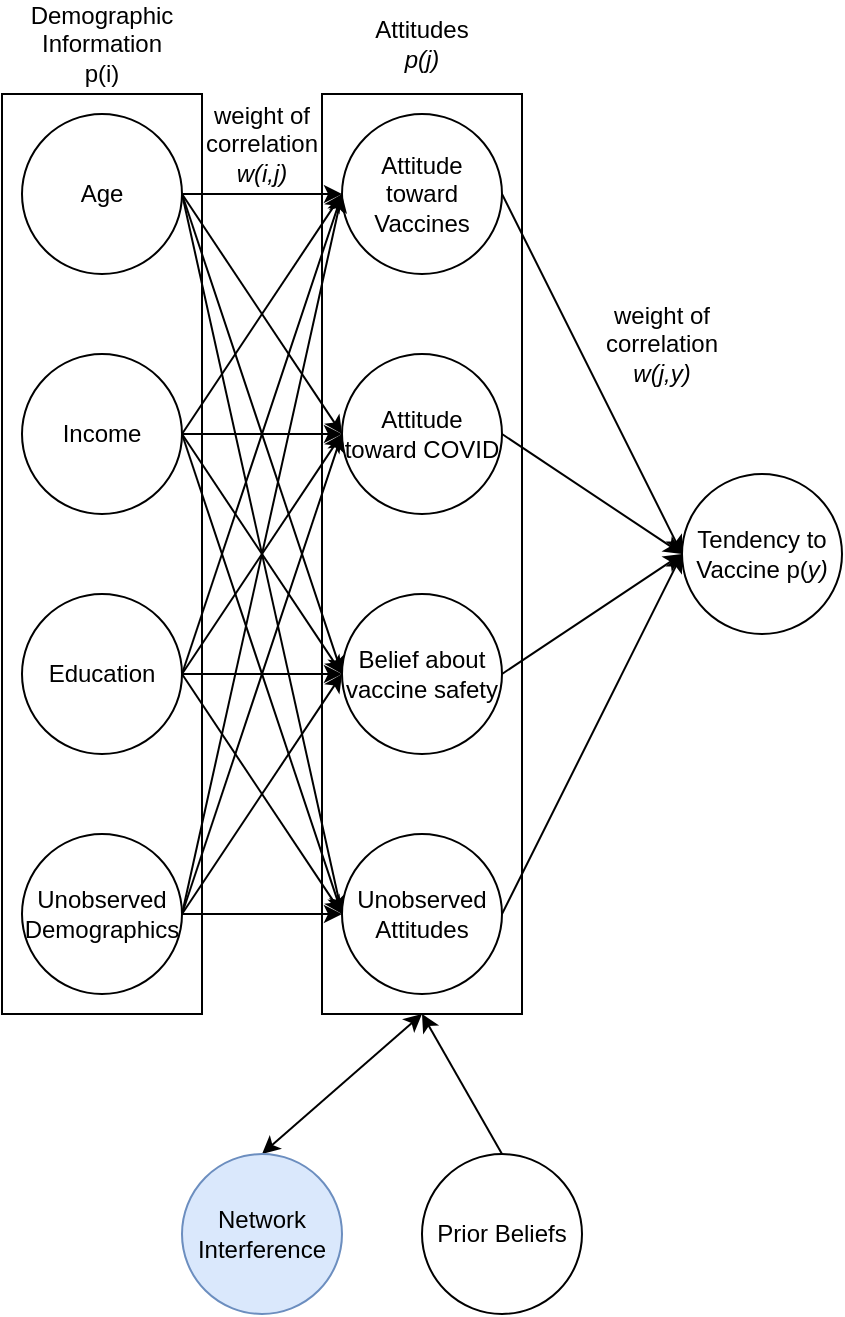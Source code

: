 <mxfile version="26.2.10">
  <diagram name="Page-1" id="JJjsDHY7Bmy2kn8PrVfE">
    <mxGraphModel dx="1044" dy="527" grid="1" gridSize="10" guides="1" tooltips="1" connect="1" arrows="1" fold="1" page="1" pageScale="1" pageWidth="850" pageHeight="1100" math="0" shadow="0">
      <root>
        <mxCell id="0" />
        <mxCell id="1" parent="0" />
        <mxCell id="S71CukBi1wQtl_XnejC7-5" value="" style="rounded=0;whiteSpace=wrap;html=1;" parent="1" vertex="1">
          <mxGeometry x="150" y="150" width="100" height="460" as="geometry" />
        </mxCell>
        <mxCell id="FZulAc5fuG0MoaNXxATA-1" value="" style="rounded=0;whiteSpace=wrap;html=1;" parent="1" vertex="1">
          <mxGeometry x="310" y="150" width="100" height="460" as="geometry" />
        </mxCell>
        <mxCell id="gF6NzZF2bhkfZXJ9cEru-23" style="edgeStyle=orthogonalEdgeStyle;rounded=0;orthogonalLoop=1;jettySize=auto;html=1;exitX=1;exitY=0.5;exitDx=0;exitDy=0;entryX=0;entryY=0.5;entryDx=0;entryDy=0;" parent="1" source="gF6NzZF2bhkfZXJ9cEru-2" target="gF6NzZF2bhkfZXJ9cEru-6" edge="1">
          <mxGeometry relative="1" as="geometry" />
        </mxCell>
        <mxCell id="gF6NzZF2bhkfZXJ9cEru-27" style="rounded=0;orthogonalLoop=1;jettySize=auto;html=1;exitX=1;exitY=0.5;exitDx=0;exitDy=0;entryX=0;entryY=0.5;entryDx=0;entryDy=0;" parent="1" source="gF6NzZF2bhkfZXJ9cEru-2" target="gF6NzZF2bhkfZXJ9cEru-7" edge="1">
          <mxGeometry relative="1" as="geometry" />
        </mxCell>
        <mxCell id="gF6NzZF2bhkfZXJ9cEru-28" style="rounded=0;orthogonalLoop=1;jettySize=auto;html=1;exitX=1;exitY=0.5;exitDx=0;exitDy=0;entryX=0;entryY=0.5;entryDx=0;entryDy=0;" parent="1" source="gF6NzZF2bhkfZXJ9cEru-2" target="gF6NzZF2bhkfZXJ9cEru-5" edge="1">
          <mxGeometry relative="1" as="geometry" />
        </mxCell>
        <mxCell id="gF6NzZF2bhkfZXJ9cEru-33" style="rounded=0;orthogonalLoop=1;jettySize=auto;html=1;exitX=1;exitY=0.5;exitDx=0;exitDy=0;entryX=0;entryY=0.5;entryDx=0;entryDy=0;" parent="1" source="gF6NzZF2bhkfZXJ9cEru-2" target="gF6NzZF2bhkfZXJ9cEru-18" edge="1">
          <mxGeometry relative="1" as="geometry" />
        </mxCell>
        <mxCell id="gF6NzZF2bhkfZXJ9cEru-2" value="Income" style="ellipse;whiteSpace=wrap;html=1;aspect=fixed;" parent="1" vertex="1">
          <mxGeometry x="160" y="280" width="80" height="80" as="geometry" />
        </mxCell>
        <mxCell id="gF6NzZF2bhkfZXJ9cEru-22" style="edgeStyle=orthogonalEdgeStyle;rounded=0;orthogonalLoop=1;jettySize=auto;html=1;exitX=1;exitY=0.5;exitDx=0;exitDy=0;entryX=0;entryY=0.5;entryDx=0;entryDy=0;" parent="1" source="gF6NzZF2bhkfZXJ9cEru-3" target="gF6NzZF2bhkfZXJ9cEru-5" edge="1">
          <mxGeometry relative="1" as="geometry" />
        </mxCell>
        <mxCell id="gF6NzZF2bhkfZXJ9cEru-29" style="rounded=0;orthogonalLoop=1;jettySize=auto;html=1;exitX=1;exitY=0.5;exitDx=0;exitDy=0;entryX=0;entryY=0.5;entryDx=0;entryDy=0;" parent="1" source="gF6NzZF2bhkfZXJ9cEru-3" target="gF6NzZF2bhkfZXJ9cEru-6" edge="1">
          <mxGeometry relative="1" as="geometry" />
        </mxCell>
        <mxCell id="gF6NzZF2bhkfZXJ9cEru-30" style="rounded=0;orthogonalLoop=1;jettySize=auto;html=1;exitX=1;exitY=0.5;exitDx=0;exitDy=0;entryX=0;entryY=0.5;entryDx=0;entryDy=0;" parent="1" source="gF6NzZF2bhkfZXJ9cEru-3" target="gF6NzZF2bhkfZXJ9cEru-7" edge="1">
          <mxGeometry relative="1" as="geometry" />
        </mxCell>
        <mxCell id="gF6NzZF2bhkfZXJ9cEru-31" style="rounded=0;orthogonalLoop=1;jettySize=auto;html=1;exitX=1;exitY=0.5;exitDx=0;exitDy=0;entryX=0;entryY=0.5;entryDx=0;entryDy=0;" parent="1" source="gF6NzZF2bhkfZXJ9cEru-3" target="gF6NzZF2bhkfZXJ9cEru-18" edge="1">
          <mxGeometry relative="1" as="geometry" />
        </mxCell>
        <mxCell id="gF6NzZF2bhkfZXJ9cEru-3" value="Age" style="ellipse;whiteSpace=wrap;html=1;aspect=fixed;" parent="1" vertex="1">
          <mxGeometry x="160" y="160" width="80" height="80" as="geometry" />
        </mxCell>
        <mxCell id="gF6NzZF2bhkfZXJ9cEru-24" style="edgeStyle=orthogonalEdgeStyle;rounded=0;orthogonalLoop=1;jettySize=auto;html=1;exitX=1;exitY=0.5;exitDx=0;exitDy=0;entryX=0;entryY=0.5;entryDx=0;entryDy=0;" parent="1" source="gF6NzZF2bhkfZXJ9cEru-4" target="gF6NzZF2bhkfZXJ9cEru-7" edge="1">
          <mxGeometry relative="1" as="geometry" />
        </mxCell>
        <mxCell id="gF6NzZF2bhkfZXJ9cEru-34" style="rounded=0;orthogonalLoop=1;jettySize=auto;html=1;exitX=1;exitY=0.5;exitDx=0;exitDy=0;" parent="1" source="gF6NzZF2bhkfZXJ9cEru-4" edge="1">
          <mxGeometry relative="1" as="geometry">
            <mxPoint x="320" y="320" as="targetPoint" />
          </mxGeometry>
        </mxCell>
        <mxCell id="gF6NzZF2bhkfZXJ9cEru-35" style="rounded=0;orthogonalLoop=1;jettySize=auto;html=1;exitX=1;exitY=0.5;exitDx=0;exitDy=0;entryX=0;entryY=0.5;entryDx=0;entryDy=0;" parent="1" source="gF6NzZF2bhkfZXJ9cEru-4" target="gF6NzZF2bhkfZXJ9cEru-5" edge="1">
          <mxGeometry relative="1" as="geometry" />
        </mxCell>
        <mxCell id="gF6NzZF2bhkfZXJ9cEru-37" style="rounded=0;orthogonalLoop=1;jettySize=auto;html=1;exitX=1;exitY=0.5;exitDx=0;exitDy=0;entryX=0;entryY=0.5;entryDx=0;entryDy=0;" parent="1" source="gF6NzZF2bhkfZXJ9cEru-4" target="gF6NzZF2bhkfZXJ9cEru-18" edge="1">
          <mxGeometry relative="1" as="geometry" />
        </mxCell>
        <mxCell id="gF6NzZF2bhkfZXJ9cEru-4" value="Education" style="ellipse;whiteSpace=wrap;html=1;aspect=fixed;" parent="1" vertex="1">
          <mxGeometry x="160" y="400" width="80" height="80" as="geometry" />
        </mxCell>
        <mxCell id="gF6NzZF2bhkfZXJ9cEru-12" style="rounded=0;orthogonalLoop=1;jettySize=auto;html=1;exitX=1;exitY=0.5;exitDx=0;exitDy=0;entryX=0;entryY=0.5;entryDx=0;entryDy=0;" parent="1" source="gF6NzZF2bhkfZXJ9cEru-5" target="gF6NzZF2bhkfZXJ9cEru-11" edge="1">
          <mxGeometry relative="1" as="geometry" />
        </mxCell>
        <mxCell id="gF6NzZF2bhkfZXJ9cEru-5" value="Attitude toward Vaccines" style="ellipse;whiteSpace=wrap;html=1;aspect=fixed;" parent="1" vertex="1">
          <mxGeometry x="320" y="160" width="80" height="80" as="geometry" />
        </mxCell>
        <mxCell id="gF6NzZF2bhkfZXJ9cEru-13" style="rounded=0;orthogonalLoop=1;jettySize=auto;html=1;exitX=1;exitY=0.5;exitDx=0;exitDy=0;entryX=0;entryY=0.5;entryDx=0;entryDy=0;" parent="1" source="gF6NzZF2bhkfZXJ9cEru-6" target="gF6NzZF2bhkfZXJ9cEru-11" edge="1">
          <mxGeometry relative="1" as="geometry" />
        </mxCell>
        <mxCell id="gF6NzZF2bhkfZXJ9cEru-6" value="Attitude toward COVID" style="ellipse;whiteSpace=wrap;html=1;aspect=fixed;" parent="1" vertex="1">
          <mxGeometry x="320" y="280" width="80" height="80" as="geometry" />
        </mxCell>
        <mxCell id="gF6NzZF2bhkfZXJ9cEru-14" style="rounded=0;orthogonalLoop=1;jettySize=auto;html=1;exitX=1;exitY=0.5;exitDx=0;exitDy=0;entryX=0;entryY=0.5;entryDx=0;entryDy=0;" parent="1" source="gF6NzZF2bhkfZXJ9cEru-7" target="gF6NzZF2bhkfZXJ9cEru-11" edge="1">
          <mxGeometry relative="1" as="geometry" />
        </mxCell>
        <mxCell id="gF6NzZF2bhkfZXJ9cEru-7" value="Belief about vaccine safety" style="ellipse;whiteSpace=wrap;html=1;aspect=fixed;" parent="1" vertex="1">
          <mxGeometry x="320" y="400" width="80" height="80" as="geometry" />
        </mxCell>
        <mxCell id="gF6NzZF2bhkfZXJ9cEru-11" value="Tendency to Vaccine p(&lt;i&gt;y)&lt;/i&gt;" style="ellipse;whiteSpace=wrap;html=1;aspect=fixed;" parent="1" vertex="1">
          <mxGeometry x="490" y="340" width="80" height="80" as="geometry" />
        </mxCell>
        <mxCell id="gF6NzZF2bhkfZXJ9cEru-15" value="Demographic Information p(i)" style="text;html=1;align=center;verticalAlign=middle;whiteSpace=wrap;rounded=0;" parent="1" vertex="1">
          <mxGeometry x="170" y="110" width="60" height="30" as="geometry" />
        </mxCell>
        <mxCell id="gF6NzZF2bhkfZXJ9cEru-16" value="Attitudes &lt;i&gt;p(j)&lt;/i&gt;" style="text;html=1;align=center;verticalAlign=middle;whiteSpace=wrap;rounded=0;" parent="1" vertex="1">
          <mxGeometry x="330" y="110" width="60" height="30" as="geometry" />
        </mxCell>
        <mxCell id="gF6NzZF2bhkfZXJ9cEru-25" style="edgeStyle=orthogonalEdgeStyle;rounded=0;orthogonalLoop=1;jettySize=auto;html=1;exitX=1;exitY=0.5;exitDx=0;exitDy=0;entryX=0;entryY=0.5;entryDx=0;entryDy=0;" parent="1" source="gF6NzZF2bhkfZXJ9cEru-17" target="gF6NzZF2bhkfZXJ9cEru-18" edge="1">
          <mxGeometry relative="1" as="geometry" />
        </mxCell>
        <mxCell id="gF6NzZF2bhkfZXJ9cEru-26" style="rounded=0;orthogonalLoop=1;jettySize=auto;html=1;exitX=1;exitY=0.5;exitDx=0;exitDy=0;entryX=0;entryY=0.5;entryDx=0;entryDy=0;" parent="1" source="gF6NzZF2bhkfZXJ9cEru-17" target="gF6NzZF2bhkfZXJ9cEru-7" edge="1">
          <mxGeometry relative="1" as="geometry" />
        </mxCell>
        <mxCell id="gF6NzZF2bhkfZXJ9cEru-36" style="rounded=0;orthogonalLoop=1;jettySize=auto;html=1;exitX=1;exitY=0.5;exitDx=0;exitDy=0;entryX=0;entryY=0.5;entryDx=0;entryDy=0;" parent="1" source="gF6NzZF2bhkfZXJ9cEru-17" target="gF6NzZF2bhkfZXJ9cEru-6" edge="1">
          <mxGeometry relative="1" as="geometry" />
        </mxCell>
        <mxCell id="gF6NzZF2bhkfZXJ9cEru-38" style="rounded=0;orthogonalLoop=1;jettySize=auto;html=1;exitX=1;exitY=0.5;exitDx=0;exitDy=0;entryX=0;entryY=0.5;entryDx=0;entryDy=0;" parent="1" source="gF6NzZF2bhkfZXJ9cEru-17" target="gF6NzZF2bhkfZXJ9cEru-5" edge="1">
          <mxGeometry relative="1" as="geometry" />
        </mxCell>
        <mxCell id="gF6NzZF2bhkfZXJ9cEru-17" value="Unobserved Demographics" style="ellipse;whiteSpace=wrap;html=1;aspect=fixed;" parent="1" vertex="1">
          <mxGeometry x="160" y="520" width="80" height="80" as="geometry" />
        </mxCell>
        <mxCell id="gF6NzZF2bhkfZXJ9cEru-20" style="rounded=0;orthogonalLoop=1;jettySize=auto;html=1;exitX=1;exitY=0.5;exitDx=0;exitDy=0;entryX=0;entryY=0.5;entryDx=0;entryDy=0;" parent="1" source="gF6NzZF2bhkfZXJ9cEru-18" target="gF6NzZF2bhkfZXJ9cEru-11" edge="1">
          <mxGeometry relative="1" as="geometry" />
        </mxCell>
        <mxCell id="gF6NzZF2bhkfZXJ9cEru-18" value="Unobserved Attitudes" style="ellipse;whiteSpace=wrap;html=1;aspect=fixed;" parent="1" vertex="1">
          <mxGeometry x="320" y="520" width="80" height="80" as="geometry" />
        </mxCell>
        <mxCell id="gF6NzZF2bhkfZXJ9cEru-32" value="weight of correlation &lt;i&gt;w(i,j)&lt;/i&gt;" style="text;html=1;align=center;verticalAlign=middle;whiteSpace=wrap;rounded=0;" parent="1" vertex="1">
          <mxGeometry x="250" y="160" width="60" height="30" as="geometry" />
        </mxCell>
        <mxCell id="gF6NzZF2bhkfZXJ9cEru-39" value="weight of correlation &lt;i&gt;w(j,y)&lt;/i&gt;" style="text;html=1;align=center;verticalAlign=middle;whiteSpace=wrap;rounded=0;" parent="1" vertex="1">
          <mxGeometry x="450" y="260" width="60" height="30" as="geometry" />
        </mxCell>
        <mxCell id="FZulAc5fuG0MoaNXxATA-4" style="rounded=0;orthogonalLoop=1;jettySize=auto;html=1;exitX=0.5;exitY=0;exitDx=0;exitDy=0;entryX=0.5;entryY=1;entryDx=0;entryDy=0;" parent="1" source="FZulAc5fuG0MoaNXxATA-3" target="FZulAc5fuG0MoaNXxATA-1" edge="1">
          <mxGeometry relative="1" as="geometry" />
        </mxCell>
        <mxCell id="FZulAc5fuG0MoaNXxATA-3" value="Prior Beliefs" style="ellipse;whiteSpace=wrap;html=1;aspect=fixed;" parent="1" vertex="1">
          <mxGeometry x="360" y="680" width="80" height="80" as="geometry" />
        </mxCell>
        <mxCell id="S71CukBi1wQtl_XnejC7-3" style="rounded=0;orthogonalLoop=1;jettySize=auto;html=1;exitX=0.5;exitY=0;exitDx=0;exitDy=0;entryX=0.5;entryY=1;entryDx=0;entryDy=0;startArrow=classic;startFill=1;" parent="1" source="S71CukBi1wQtl_XnejC7-1" target="FZulAc5fuG0MoaNXxATA-1" edge="1">
          <mxGeometry relative="1" as="geometry" />
        </mxCell>
        <mxCell id="S71CukBi1wQtl_XnejC7-1" value="Network Interference" style="ellipse;whiteSpace=wrap;html=1;aspect=fixed;fillColor=#dae8fc;strokeColor=#6c8ebf;" parent="1" vertex="1">
          <mxGeometry x="240" y="680" width="80" height="80" as="geometry" />
        </mxCell>
      </root>
    </mxGraphModel>
  </diagram>
</mxfile>
